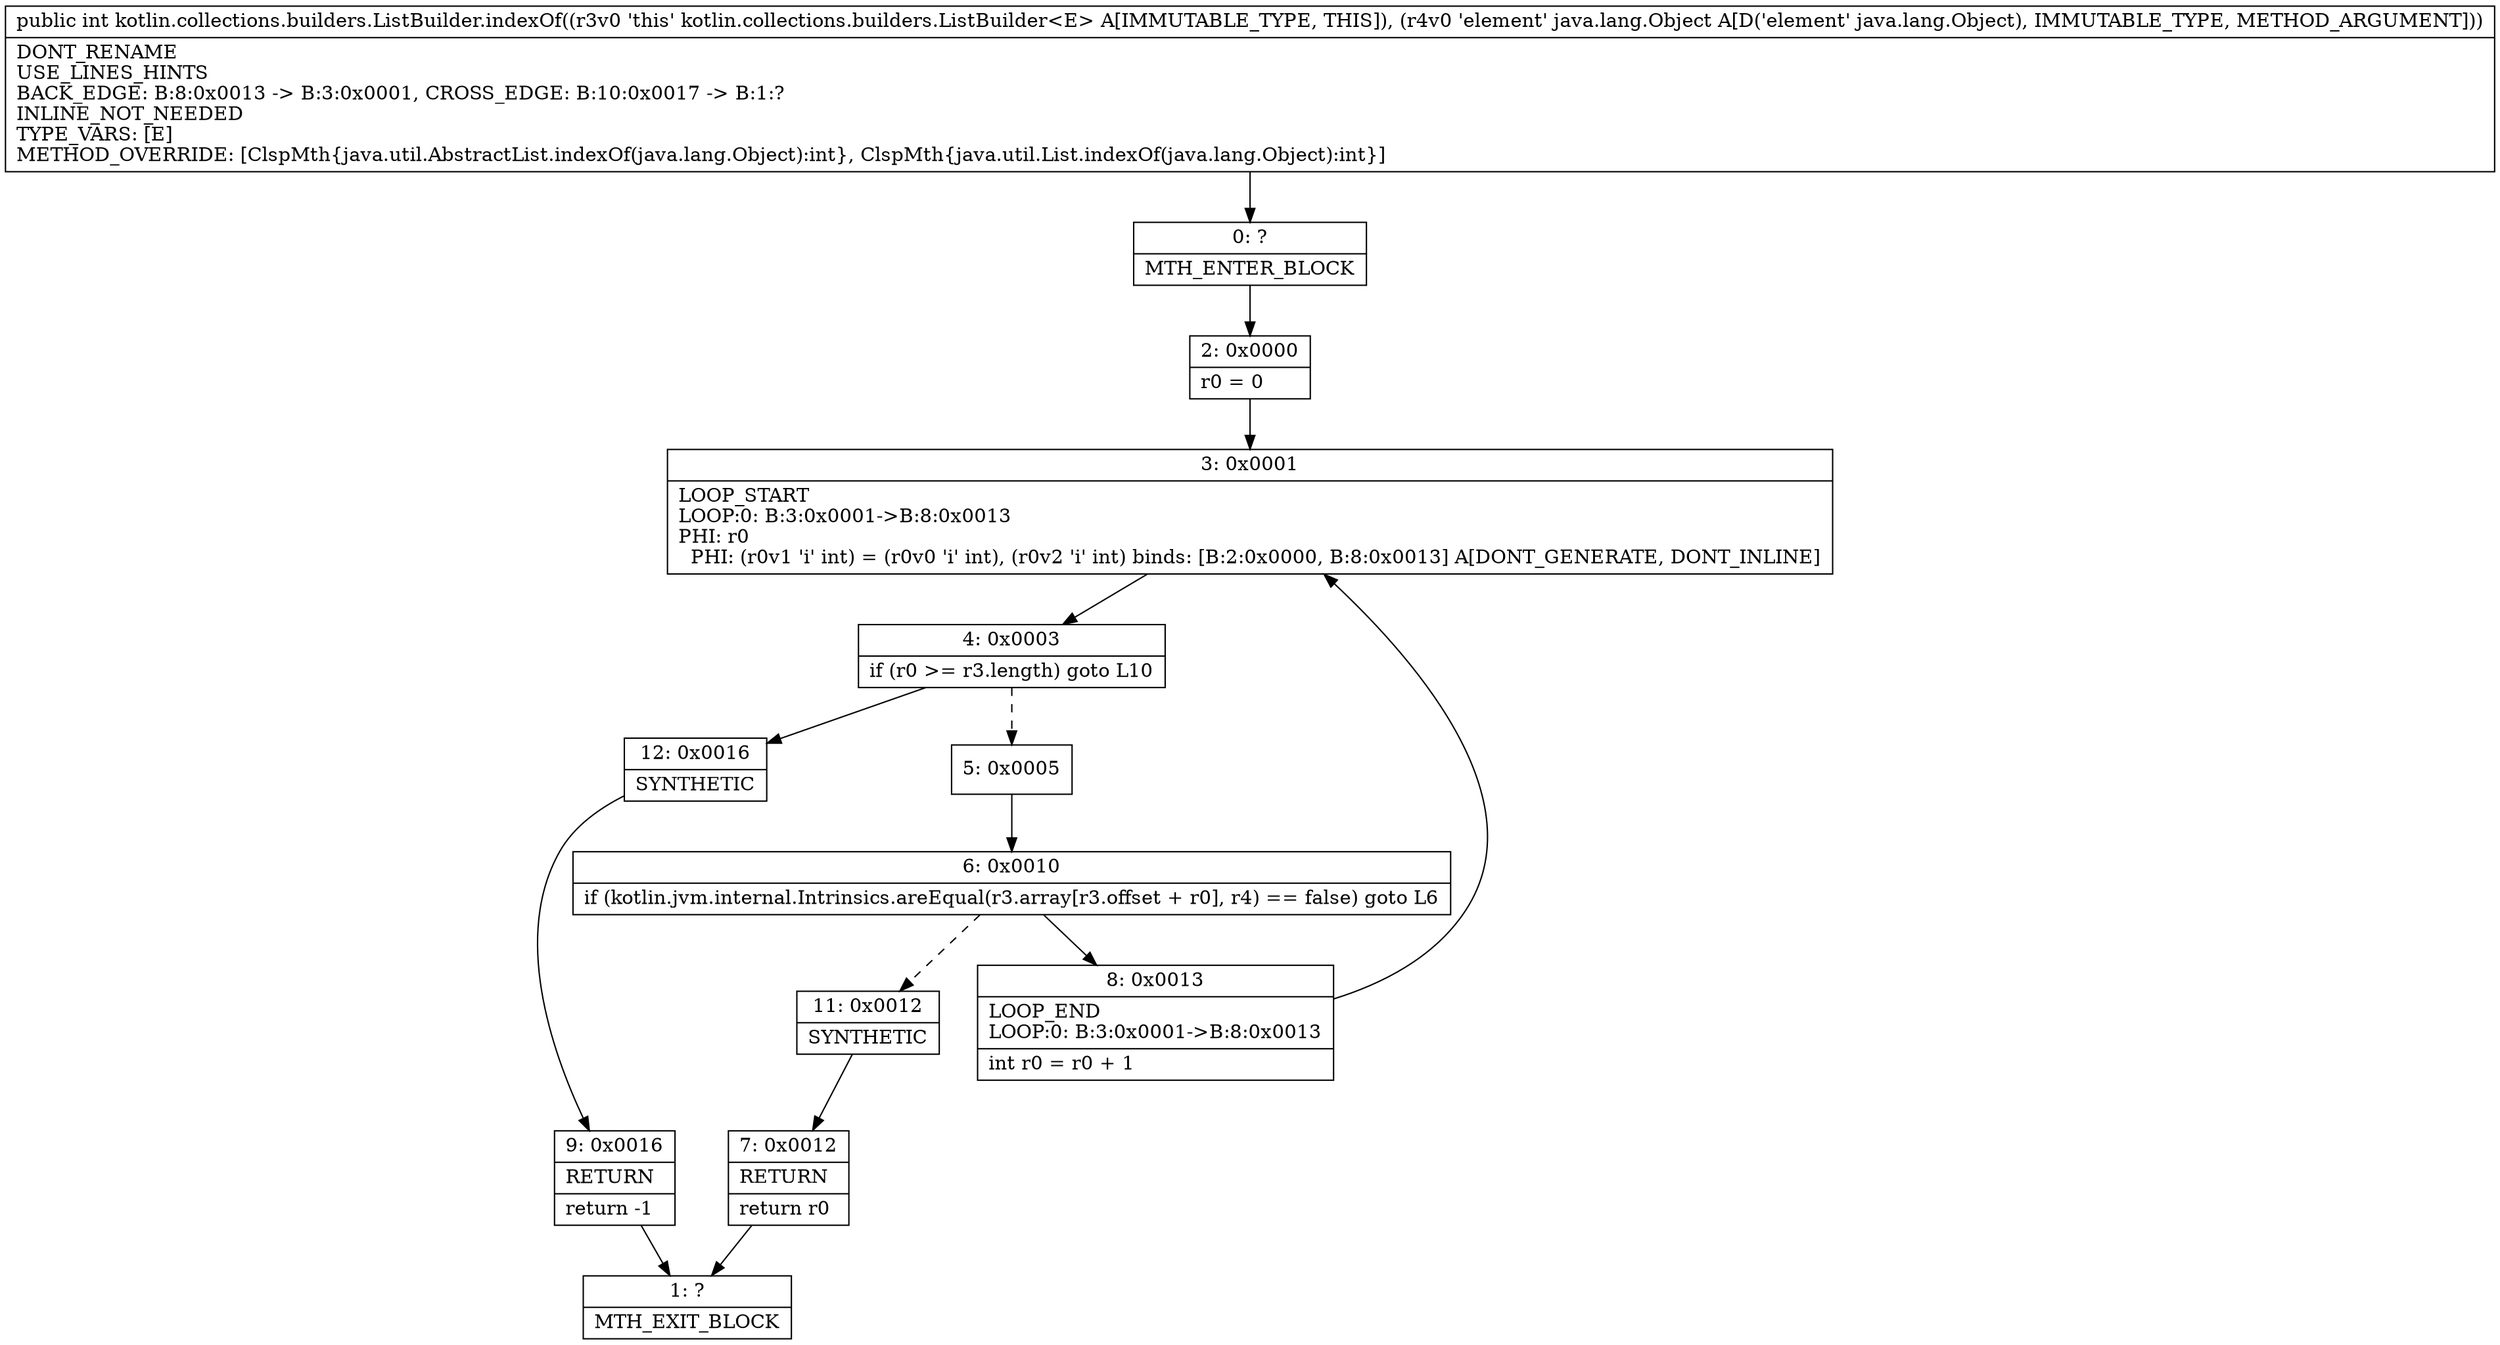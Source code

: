 digraph "CFG forkotlin.collections.builders.ListBuilder.indexOf(Ljava\/lang\/Object;)I" {
Node_0 [shape=record,label="{0\:\ ?|MTH_ENTER_BLOCK\l}"];
Node_2 [shape=record,label="{2\:\ 0x0000|r0 = 0\l}"];
Node_3 [shape=record,label="{3\:\ 0x0001|LOOP_START\lLOOP:0: B:3:0x0001\-\>B:8:0x0013\lPHI: r0 \l  PHI: (r0v1 'i' int) = (r0v0 'i' int), (r0v2 'i' int) binds: [B:2:0x0000, B:8:0x0013] A[DONT_GENERATE, DONT_INLINE]\l}"];
Node_4 [shape=record,label="{4\:\ 0x0003|if (r0 \>= r3.length) goto L10\l}"];
Node_5 [shape=record,label="{5\:\ 0x0005}"];
Node_6 [shape=record,label="{6\:\ 0x0010|if (kotlin.jvm.internal.Intrinsics.areEqual(r3.array[r3.offset + r0], r4) == false) goto L6\l}"];
Node_8 [shape=record,label="{8\:\ 0x0013|LOOP_END\lLOOP:0: B:3:0x0001\-\>B:8:0x0013\l|int r0 = r0 + 1\l}"];
Node_11 [shape=record,label="{11\:\ 0x0012|SYNTHETIC\l}"];
Node_7 [shape=record,label="{7\:\ 0x0012|RETURN\l|return r0\l}"];
Node_1 [shape=record,label="{1\:\ ?|MTH_EXIT_BLOCK\l}"];
Node_12 [shape=record,label="{12\:\ 0x0016|SYNTHETIC\l}"];
Node_9 [shape=record,label="{9\:\ 0x0016|RETURN\l|return \-1\l}"];
MethodNode[shape=record,label="{public int kotlin.collections.builders.ListBuilder.indexOf((r3v0 'this' kotlin.collections.builders.ListBuilder\<E\> A[IMMUTABLE_TYPE, THIS]), (r4v0 'element' java.lang.Object A[D('element' java.lang.Object), IMMUTABLE_TYPE, METHOD_ARGUMENT]))  | DONT_RENAME\lUSE_LINES_HINTS\lBACK_EDGE: B:8:0x0013 \-\> B:3:0x0001, CROSS_EDGE: B:10:0x0017 \-\> B:1:?\lINLINE_NOT_NEEDED\lTYPE_VARS: [E]\lMETHOD_OVERRIDE: [ClspMth\{java.util.AbstractList.indexOf(java.lang.Object):int\}, ClspMth\{java.util.List.indexOf(java.lang.Object):int\}]\l}"];
MethodNode -> Node_0;Node_0 -> Node_2;
Node_2 -> Node_3;
Node_3 -> Node_4;
Node_4 -> Node_5[style=dashed];
Node_4 -> Node_12;
Node_5 -> Node_6;
Node_6 -> Node_8;
Node_6 -> Node_11[style=dashed];
Node_8 -> Node_3;
Node_11 -> Node_7;
Node_7 -> Node_1;
Node_12 -> Node_9;
Node_9 -> Node_1;
}

